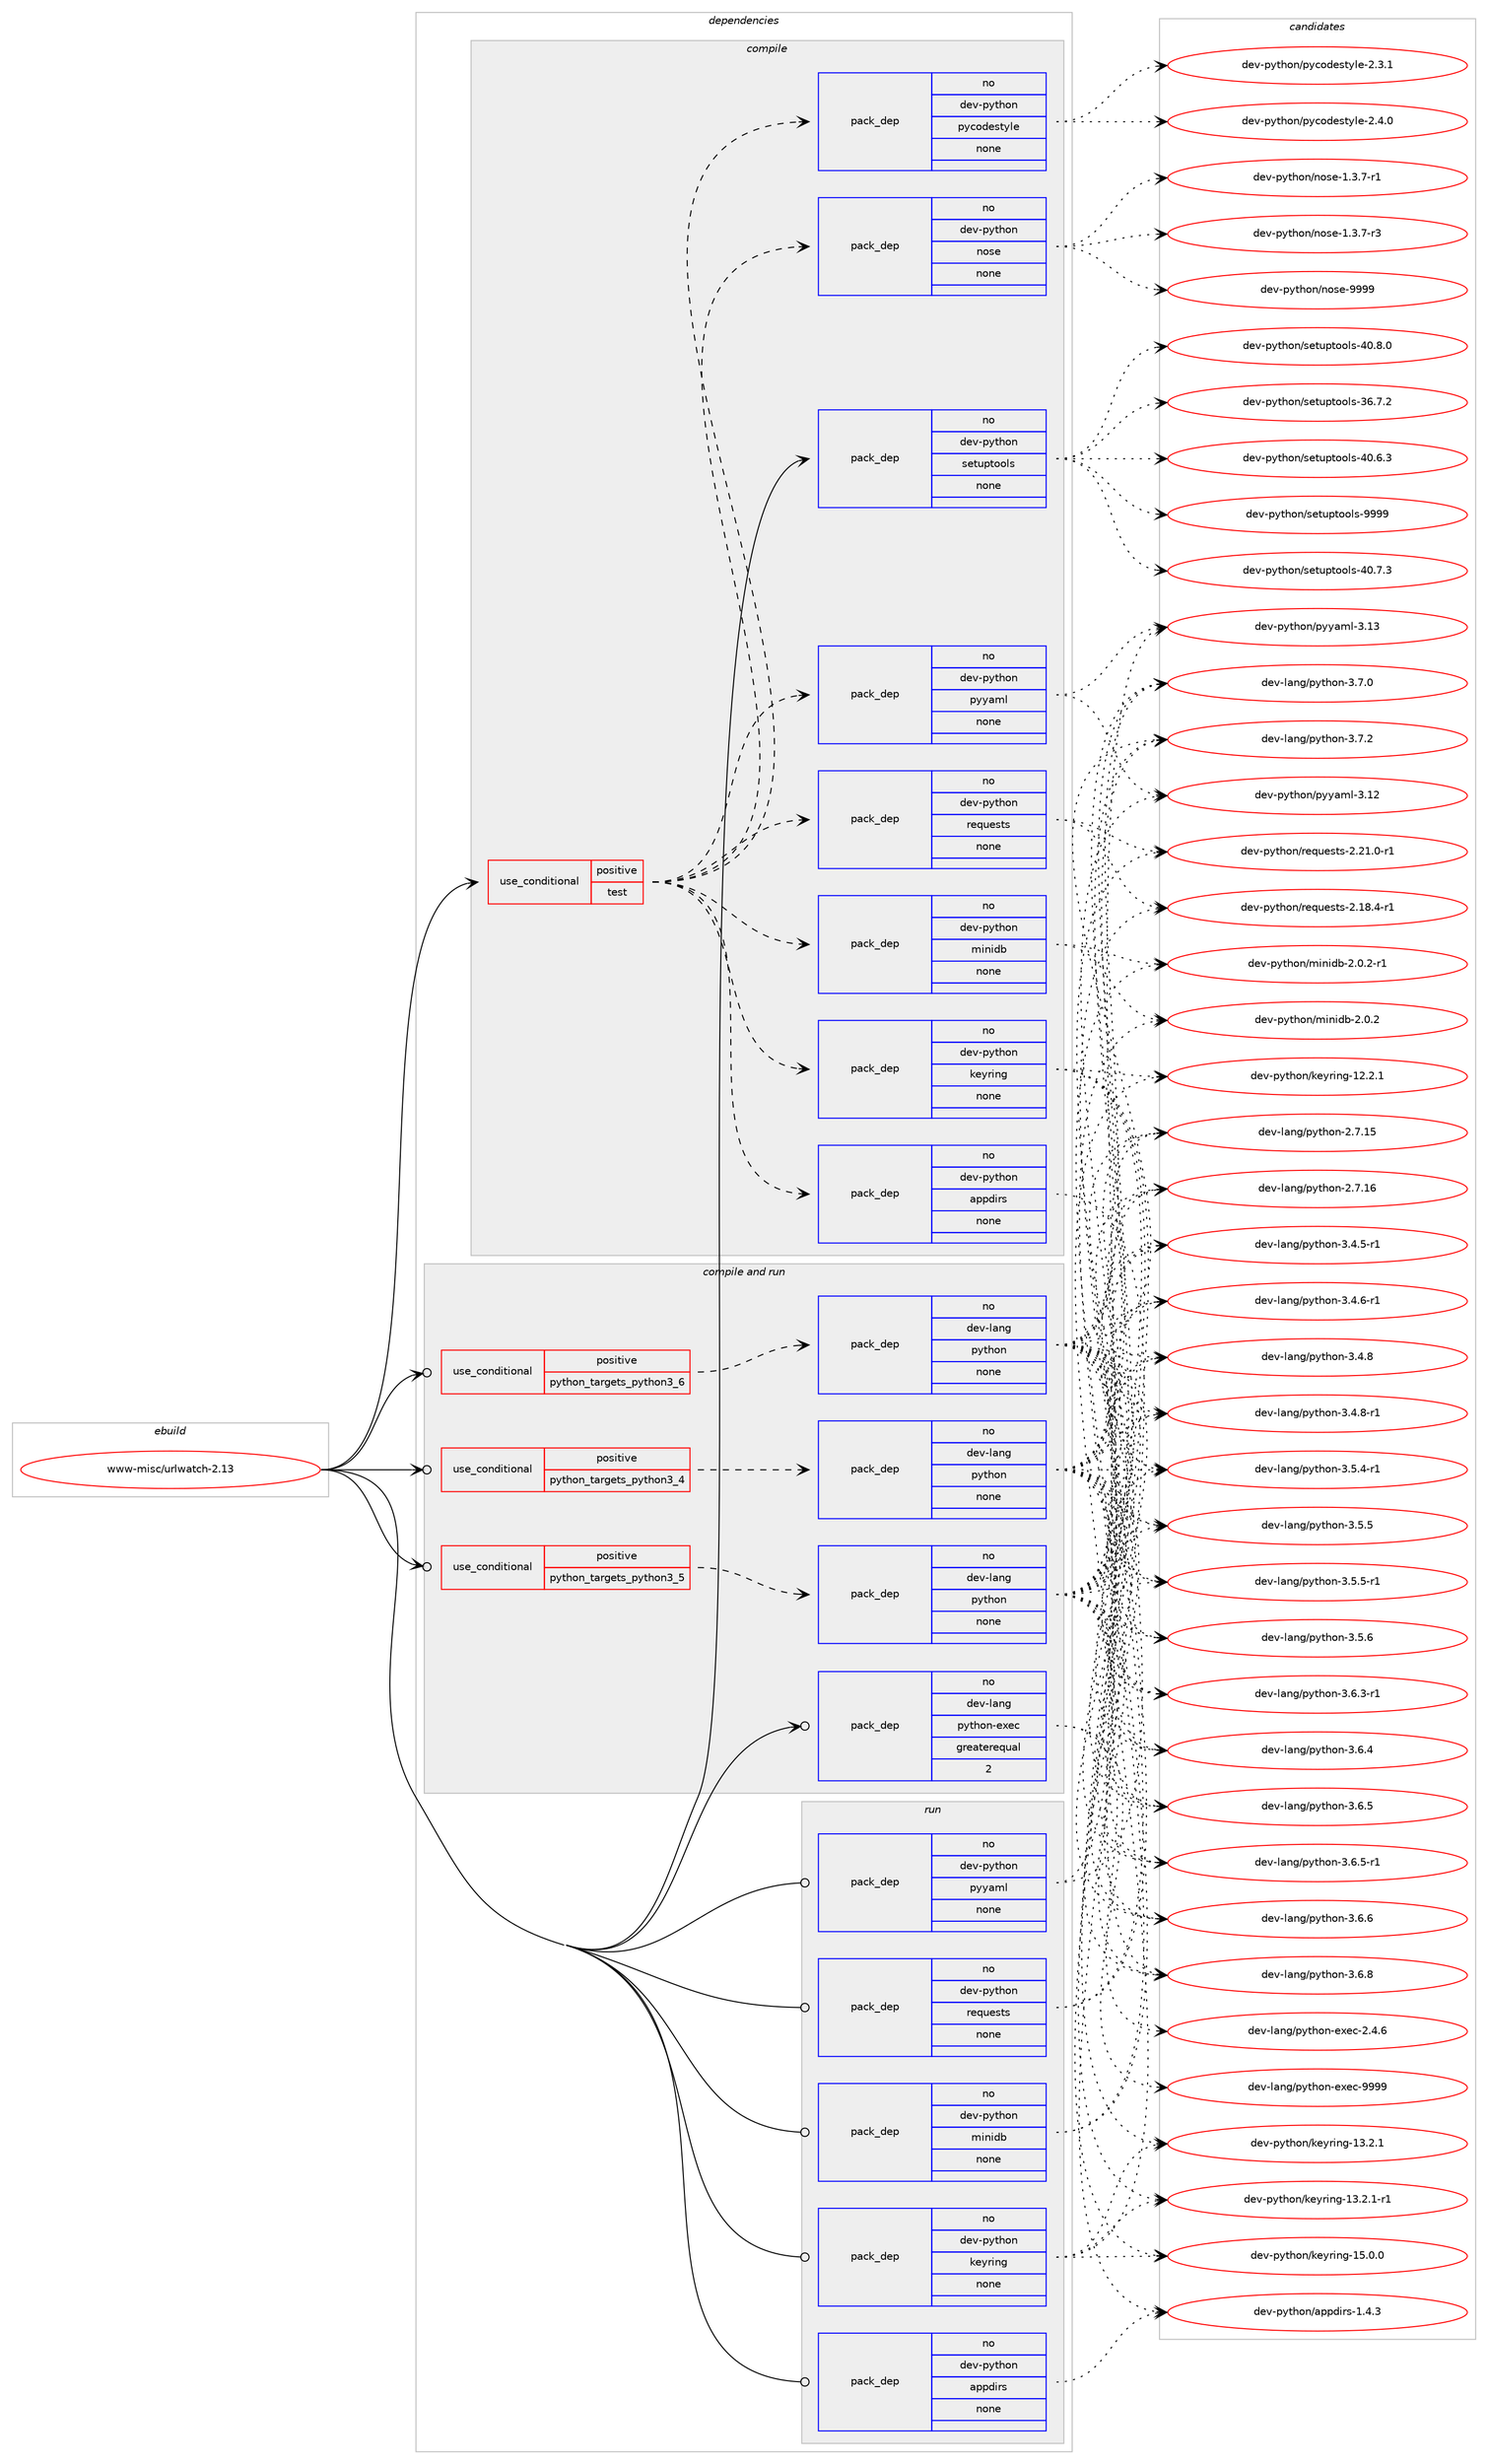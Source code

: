 digraph prolog {

# *************
# Graph options
# *************

newrank=true;
concentrate=true;
compound=true;
graph [rankdir=LR,fontname=Helvetica,fontsize=10,ranksep=1.5];#, ranksep=2.5, nodesep=0.2];
edge  [arrowhead=vee];
node  [fontname=Helvetica,fontsize=10];

# **********
# The ebuild
# **********

subgraph cluster_leftcol {
color=gray;
rank=same;
label=<<i>ebuild</i>>;
id [label="www-misc/urlwatch-2.13", color=red, width=4, href="../www-misc/urlwatch-2.13.svg"];
}

# ****************
# The dependencies
# ****************

subgraph cluster_midcol {
color=gray;
label=<<i>dependencies</i>>;
subgraph cluster_compile {
fillcolor="#eeeeee";
style=filled;
label=<<i>compile</i>>;
subgraph cond464275 {
dependency1750325 [label=<<TABLE BORDER="0" CELLBORDER="1" CELLSPACING="0" CELLPADDING="4"><TR><TD ROWSPAN="3" CELLPADDING="10">use_conditional</TD></TR><TR><TD>positive</TD></TR><TR><TD>test</TD></TR></TABLE>>, shape=none, color=red];
subgraph pack1256776 {
dependency1750326 [label=<<TABLE BORDER="0" CELLBORDER="1" CELLSPACING="0" CELLPADDING="4" WIDTH="220"><TR><TD ROWSPAN="6" CELLPADDING="30">pack_dep</TD></TR><TR><TD WIDTH="110">no</TD></TR><TR><TD>dev-python</TD></TR><TR><TD>appdirs</TD></TR><TR><TD>none</TD></TR><TR><TD></TD></TR></TABLE>>, shape=none, color=blue];
}
dependency1750325:e -> dependency1750326:w [weight=20,style="dashed",arrowhead="vee"];
subgraph pack1256777 {
dependency1750327 [label=<<TABLE BORDER="0" CELLBORDER="1" CELLSPACING="0" CELLPADDING="4" WIDTH="220"><TR><TD ROWSPAN="6" CELLPADDING="30">pack_dep</TD></TR><TR><TD WIDTH="110">no</TD></TR><TR><TD>dev-python</TD></TR><TR><TD>keyring</TD></TR><TR><TD>none</TD></TR><TR><TD></TD></TR></TABLE>>, shape=none, color=blue];
}
dependency1750325:e -> dependency1750327:w [weight=20,style="dashed",arrowhead="vee"];
subgraph pack1256778 {
dependency1750328 [label=<<TABLE BORDER="0" CELLBORDER="1" CELLSPACING="0" CELLPADDING="4" WIDTH="220"><TR><TD ROWSPAN="6" CELLPADDING="30">pack_dep</TD></TR><TR><TD WIDTH="110">no</TD></TR><TR><TD>dev-python</TD></TR><TR><TD>minidb</TD></TR><TR><TD>none</TD></TR><TR><TD></TD></TR></TABLE>>, shape=none, color=blue];
}
dependency1750325:e -> dependency1750328:w [weight=20,style="dashed",arrowhead="vee"];
subgraph pack1256779 {
dependency1750329 [label=<<TABLE BORDER="0" CELLBORDER="1" CELLSPACING="0" CELLPADDING="4" WIDTH="220"><TR><TD ROWSPAN="6" CELLPADDING="30">pack_dep</TD></TR><TR><TD WIDTH="110">no</TD></TR><TR><TD>dev-python</TD></TR><TR><TD>pyyaml</TD></TR><TR><TD>none</TD></TR><TR><TD></TD></TR></TABLE>>, shape=none, color=blue];
}
dependency1750325:e -> dependency1750329:w [weight=20,style="dashed",arrowhead="vee"];
subgraph pack1256780 {
dependency1750330 [label=<<TABLE BORDER="0" CELLBORDER="1" CELLSPACING="0" CELLPADDING="4" WIDTH="220"><TR><TD ROWSPAN="6" CELLPADDING="30">pack_dep</TD></TR><TR><TD WIDTH="110">no</TD></TR><TR><TD>dev-python</TD></TR><TR><TD>requests</TD></TR><TR><TD>none</TD></TR><TR><TD></TD></TR></TABLE>>, shape=none, color=blue];
}
dependency1750325:e -> dependency1750330:w [weight=20,style="dashed",arrowhead="vee"];
subgraph pack1256781 {
dependency1750331 [label=<<TABLE BORDER="0" CELLBORDER="1" CELLSPACING="0" CELLPADDING="4" WIDTH="220"><TR><TD ROWSPAN="6" CELLPADDING="30">pack_dep</TD></TR><TR><TD WIDTH="110">no</TD></TR><TR><TD>dev-python</TD></TR><TR><TD>nose</TD></TR><TR><TD>none</TD></TR><TR><TD></TD></TR></TABLE>>, shape=none, color=blue];
}
dependency1750325:e -> dependency1750331:w [weight=20,style="dashed",arrowhead="vee"];
subgraph pack1256782 {
dependency1750332 [label=<<TABLE BORDER="0" CELLBORDER="1" CELLSPACING="0" CELLPADDING="4" WIDTH="220"><TR><TD ROWSPAN="6" CELLPADDING="30">pack_dep</TD></TR><TR><TD WIDTH="110">no</TD></TR><TR><TD>dev-python</TD></TR><TR><TD>pycodestyle</TD></TR><TR><TD>none</TD></TR><TR><TD></TD></TR></TABLE>>, shape=none, color=blue];
}
dependency1750325:e -> dependency1750332:w [weight=20,style="dashed",arrowhead="vee"];
}
id:e -> dependency1750325:w [weight=20,style="solid",arrowhead="vee"];
subgraph pack1256783 {
dependency1750333 [label=<<TABLE BORDER="0" CELLBORDER="1" CELLSPACING="0" CELLPADDING="4" WIDTH="220"><TR><TD ROWSPAN="6" CELLPADDING="30">pack_dep</TD></TR><TR><TD WIDTH="110">no</TD></TR><TR><TD>dev-python</TD></TR><TR><TD>setuptools</TD></TR><TR><TD>none</TD></TR><TR><TD></TD></TR></TABLE>>, shape=none, color=blue];
}
id:e -> dependency1750333:w [weight=20,style="solid",arrowhead="vee"];
}
subgraph cluster_compileandrun {
fillcolor="#eeeeee";
style=filled;
label=<<i>compile and run</i>>;
subgraph cond464276 {
dependency1750334 [label=<<TABLE BORDER="0" CELLBORDER="1" CELLSPACING="0" CELLPADDING="4"><TR><TD ROWSPAN="3" CELLPADDING="10">use_conditional</TD></TR><TR><TD>positive</TD></TR><TR><TD>python_targets_python3_4</TD></TR></TABLE>>, shape=none, color=red];
subgraph pack1256784 {
dependency1750335 [label=<<TABLE BORDER="0" CELLBORDER="1" CELLSPACING="0" CELLPADDING="4" WIDTH="220"><TR><TD ROWSPAN="6" CELLPADDING="30">pack_dep</TD></TR><TR><TD WIDTH="110">no</TD></TR><TR><TD>dev-lang</TD></TR><TR><TD>python</TD></TR><TR><TD>none</TD></TR><TR><TD></TD></TR></TABLE>>, shape=none, color=blue];
}
dependency1750334:e -> dependency1750335:w [weight=20,style="dashed",arrowhead="vee"];
}
id:e -> dependency1750334:w [weight=20,style="solid",arrowhead="odotvee"];
subgraph cond464277 {
dependency1750336 [label=<<TABLE BORDER="0" CELLBORDER="1" CELLSPACING="0" CELLPADDING="4"><TR><TD ROWSPAN="3" CELLPADDING="10">use_conditional</TD></TR><TR><TD>positive</TD></TR><TR><TD>python_targets_python3_5</TD></TR></TABLE>>, shape=none, color=red];
subgraph pack1256785 {
dependency1750337 [label=<<TABLE BORDER="0" CELLBORDER="1" CELLSPACING="0" CELLPADDING="4" WIDTH="220"><TR><TD ROWSPAN="6" CELLPADDING="30">pack_dep</TD></TR><TR><TD WIDTH="110">no</TD></TR><TR><TD>dev-lang</TD></TR><TR><TD>python</TD></TR><TR><TD>none</TD></TR><TR><TD></TD></TR></TABLE>>, shape=none, color=blue];
}
dependency1750336:e -> dependency1750337:w [weight=20,style="dashed",arrowhead="vee"];
}
id:e -> dependency1750336:w [weight=20,style="solid",arrowhead="odotvee"];
subgraph cond464278 {
dependency1750338 [label=<<TABLE BORDER="0" CELLBORDER="1" CELLSPACING="0" CELLPADDING="4"><TR><TD ROWSPAN="3" CELLPADDING="10">use_conditional</TD></TR><TR><TD>positive</TD></TR><TR><TD>python_targets_python3_6</TD></TR></TABLE>>, shape=none, color=red];
subgraph pack1256786 {
dependency1750339 [label=<<TABLE BORDER="0" CELLBORDER="1" CELLSPACING="0" CELLPADDING="4" WIDTH="220"><TR><TD ROWSPAN="6" CELLPADDING="30">pack_dep</TD></TR><TR><TD WIDTH="110">no</TD></TR><TR><TD>dev-lang</TD></TR><TR><TD>python</TD></TR><TR><TD>none</TD></TR><TR><TD></TD></TR></TABLE>>, shape=none, color=blue];
}
dependency1750338:e -> dependency1750339:w [weight=20,style="dashed",arrowhead="vee"];
}
id:e -> dependency1750338:w [weight=20,style="solid",arrowhead="odotvee"];
subgraph pack1256787 {
dependency1750340 [label=<<TABLE BORDER="0" CELLBORDER="1" CELLSPACING="0" CELLPADDING="4" WIDTH="220"><TR><TD ROWSPAN="6" CELLPADDING="30">pack_dep</TD></TR><TR><TD WIDTH="110">no</TD></TR><TR><TD>dev-lang</TD></TR><TR><TD>python-exec</TD></TR><TR><TD>greaterequal</TD></TR><TR><TD>2</TD></TR></TABLE>>, shape=none, color=blue];
}
id:e -> dependency1750340:w [weight=20,style="solid",arrowhead="odotvee"];
}
subgraph cluster_run {
fillcolor="#eeeeee";
style=filled;
label=<<i>run</i>>;
subgraph pack1256788 {
dependency1750341 [label=<<TABLE BORDER="0" CELLBORDER="1" CELLSPACING="0" CELLPADDING="4" WIDTH="220"><TR><TD ROWSPAN="6" CELLPADDING="30">pack_dep</TD></TR><TR><TD WIDTH="110">no</TD></TR><TR><TD>dev-python</TD></TR><TR><TD>appdirs</TD></TR><TR><TD>none</TD></TR><TR><TD></TD></TR></TABLE>>, shape=none, color=blue];
}
id:e -> dependency1750341:w [weight=20,style="solid",arrowhead="odot"];
subgraph pack1256789 {
dependency1750342 [label=<<TABLE BORDER="0" CELLBORDER="1" CELLSPACING="0" CELLPADDING="4" WIDTH="220"><TR><TD ROWSPAN="6" CELLPADDING="30">pack_dep</TD></TR><TR><TD WIDTH="110">no</TD></TR><TR><TD>dev-python</TD></TR><TR><TD>keyring</TD></TR><TR><TD>none</TD></TR><TR><TD></TD></TR></TABLE>>, shape=none, color=blue];
}
id:e -> dependency1750342:w [weight=20,style="solid",arrowhead="odot"];
subgraph pack1256790 {
dependency1750343 [label=<<TABLE BORDER="0" CELLBORDER="1" CELLSPACING="0" CELLPADDING="4" WIDTH="220"><TR><TD ROWSPAN="6" CELLPADDING="30">pack_dep</TD></TR><TR><TD WIDTH="110">no</TD></TR><TR><TD>dev-python</TD></TR><TR><TD>minidb</TD></TR><TR><TD>none</TD></TR><TR><TD></TD></TR></TABLE>>, shape=none, color=blue];
}
id:e -> dependency1750343:w [weight=20,style="solid",arrowhead="odot"];
subgraph pack1256791 {
dependency1750344 [label=<<TABLE BORDER="0" CELLBORDER="1" CELLSPACING="0" CELLPADDING="4" WIDTH="220"><TR><TD ROWSPAN="6" CELLPADDING="30">pack_dep</TD></TR><TR><TD WIDTH="110">no</TD></TR><TR><TD>dev-python</TD></TR><TR><TD>pyyaml</TD></TR><TR><TD>none</TD></TR><TR><TD></TD></TR></TABLE>>, shape=none, color=blue];
}
id:e -> dependency1750344:w [weight=20,style="solid",arrowhead="odot"];
subgraph pack1256792 {
dependency1750345 [label=<<TABLE BORDER="0" CELLBORDER="1" CELLSPACING="0" CELLPADDING="4" WIDTH="220"><TR><TD ROWSPAN="6" CELLPADDING="30">pack_dep</TD></TR><TR><TD WIDTH="110">no</TD></TR><TR><TD>dev-python</TD></TR><TR><TD>requests</TD></TR><TR><TD>none</TD></TR><TR><TD></TD></TR></TABLE>>, shape=none, color=blue];
}
id:e -> dependency1750345:w [weight=20,style="solid",arrowhead="odot"];
}
}

# **************
# The candidates
# **************

subgraph cluster_choices {
rank=same;
color=gray;
label=<<i>candidates</i>>;

subgraph choice1256776 {
color=black;
nodesep=1;
choice100101118451121211161041111104797112112100105114115454946524651 [label="dev-python/appdirs-1.4.3", color=red, width=4,href="../dev-python/appdirs-1.4.3.svg"];
dependency1750326:e -> choice100101118451121211161041111104797112112100105114115454946524651:w [style=dotted,weight="100"];
}
subgraph choice1256777 {
color=black;
nodesep=1;
choice100101118451121211161041111104710710112111410511010345495046504649 [label="dev-python/keyring-12.2.1", color=red, width=4,href="../dev-python/keyring-12.2.1.svg"];
choice100101118451121211161041111104710710112111410511010345495146504649 [label="dev-python/keyring-13.2.1", color=red, width=4,href="../dev-python/keyring-13.2.1.svg"];
choice1001011184511212111610411111047107101121114105110103454951465046494511449 [label="dev-python/keyring-13.2.1-r1", color=red, width=4,href="../dev-python/keyring-13.2.1-r1.svg"];
choice100101118451121211161041111104710710112111410511010345495346484648 [label="dev-python/keyring-15.0.0", color=red, width=4,href="../dev-python/keyring-15.0.0.svg"];
dependency1750327:e -> choice100101118451121211161041111104710710112111410511010345495046504649:w [style=dotted,weight="100"];
dependency1750327:e -> choice100101118451121211161041111104710710112111410511010345495146504649:w [style=dotted,weight="100"];
dependency1750327:e -> choice1001011184511212111610411111047107101121114105110103454951465046494511449:w [style=dotted,weight="100"];
dependency1750327:e -> choice100101118451121211161041111104710710112111410511010345495346484648:w [style=dotted,weight="100"];
}
subgraph choice1256778 {
color=black;
nodesep=1;
choice100101118451121211161041111104710910511010510098455046484650 [label="dev-python/minidb-2.0.2", color=red, width=4,href="../dev-python/minidb-2.0.2.svg"];
choice1001011184511212111610411111047109105110105100984550464846504511449 [label="dev-python/minidb-2.0.2-r1", color=red, width=4,href="../dev-python/minidb-2.0.2-r1.svg"];
dependency1750328:e -> choice100101118451121211161041111104710910511010510098455046484650:w [style=dotted,weight="100"];
dependency1750328:e -> choice1001011184511212111610411111047109105110105100984550464846504511449:w [style=dotted,weight="100"];
}
subgraph choice1256779 {
color=black;
nodesep=1;
choice1001011184511212111610411111047112121121971091084551464950 [label="dev-python/pyyaml-3.12", color=red, width=4,href="../dev-python/pyyaml-3.12.svg"];
choice1001011184511212111610411111047112121121971091084551464951 [label="dev-python/pyyaml-3.13", color=red, width=4,href="../dev-python/pyyaml-3.13.svg"];
dependency1750329:e -> choice1001011184511212111610411111047112121121971091084551464950:w [style=dotted,weight="100"];
dependency1750329:e -> choice1001011184511212111610411111047112121121971091084551464951:w [style=dotted,weight="100"];
}
subgraph choice1256780 {
color=black;
nodesep=1;
choice1001011184511212111610411111047114101113117101115116115455046495646524511449 [label="dev-python/requests-2.18.4-r1", color=red, width=4,href="../dev-python/requests-2.18.4-r1.svg"];
choice1001011184511212111610411111047114101113117101115116115455046504946484511449 [label="dev-python/requests-2.21.0-r1", color=red, width=4,href="../dev-python/requests-2.21.0-r1.svg"];
dependency1750330:e -> choice1001011184511212111610411111047114101113117101115116115455046495646524511449:w [style=dotted,weight="100"];
dependency1750330:e -> choice1001011184511212111610411111047114101113117101115116115455046504946484511449:w [style=dotted,weight="100"];
}
subgraph choice1256781 {
color=black;
nodesep=1;
choice10010111845112121116104111110471101111151014549465146554511449 [label="dev-python/nose-1.3.7-r1", color=red, width=4,href="../dev-python/nose-1.3.7-r1.svg"];
choice10010111845112121116104111110471101111151014549465146554511451 [label="dev-python/nose-1.3.7-r3", color=red, width=4,href="../dev-python/nose-1.3.7-r3.svg"];
choice10010111845112121116104111110471101111151014557575757 [label="dev-python/nose-9999", color=red, width=4,href="../dev-python/nose-9999.svg"];
dependency1750331:e -> choice10010111845112121116104111110471101111151014549465146554511449:w [style=dotted,weight="100"];
dependency1750331:e -> choice10010111845112121116104111110471101111151014549465146554511451:w [style=dotted,weight="100"];
dependency1750331:e -> choice10010111845112121116104111110471101111151014557575757:w [style=dotted,weight="100"];
}
subgraph choice1256782 {
color=black;
nodesep=1;
choice100101118451121211161041111104711212199111100101115116121108101455046514649 [label="dev-python/pycodestyle-2.3.1", color=red, width=4,href="../dev-python/pycodestyle-2.3.1.svg"];
choice100101118451121211161041111104711212199111100101115116121108101455046524648 [label="dev-python/pycodestyle-2.4.0", color=red, width=4,href="../dev-python/pycodestyle-2.4.0.svg"];
dependency1750332:e -> choice100101118451121211161041111104711212199111100101115116121108101455046514649:w [style=dotted,weight="100"];
dependency1750332:e -> choice100101118451121211161041111104711212199111100101115116121108101455046524648:w [style=dotted,weight="100"];
}
subgraph choice1256783 {
color=black;
nodesep=1;
choice100101118451121211161041111104711510111611711211611111110811545515446554650 [label="dev-python/setuptools-36.7.2", color=red, width=4,href="../dev-python/setuptools-36.7.2.svg"];
choice100101118451121211161041111104711510111611711211611111110811545524846544651 [label="dev-python/setuptools-40.6.3", color=red, width=4,href="../dev-python/setuptools-40.6.3.svg"];
choice100101118451121211161041111104711510111611711211611111110811545524846554651 [label="dev-python/setuptools-40.7.3", color=red, width=4,href="../dev-python/setuptools-40.7.3.svg"];
choice100101118451121211161041111104711510111611711211611111110811545524846564648 [label="dev-python/setuptools-40.8.0", color=red, width=4,href="../dev-python/setuptools-40.8.0.svg"];
choice10010111845112121116104111110471151011161171121161111111081154557575757 [label="dev-python/setuptools-9999", color=red, width=4,href="../dev-python/setuptools-9999.svg"];
dependency1750333:e -> choice100101118451121211161041111104711510111611711211611111110811545515446554650:w [style=dotted,weight="100"];
dependency1750333:e -> choice100101118451121211161041111104711510111611711211611111110811545524846544651:w [style=dotted,weight="100"];
dependency1750333:e -> choice100101118451121211161041111104711510111611711211611111110811545524846554651:w [style=dotted,weight="100"];
dependency1750333:e -> choice100101118451121211161041111104711510111611711211611111110811545524846564648:w [style=dotted,weight="100"];
dependency1750333:e -> choice10010111845112121116104111110471151011161171121161111111081154557575757:w [style=dotted,weight="100"];
}
subgraph choice1256784 {
color=black;
nodesep=1;
choice10010111845108971101034711212111610411111045504655464953 [label="dev-lang/python-2.7.15", color=red, width=4,href="../dev-lang/python-2.7.15.svg"];
choice10010111845108971101034711212111610411111045504655464954 [label="dev-lang/python-2.7.16", color=red, width=4,href="../dev-lang/python-2.7.16.svg"];
choice1001011184510897110103471121211161041111104551465246534511449 [label="dev-lang/python-3.4.5-r1", color=red, width=4,href="../dev-lang/python-3.4.5-r1.svg"];
choice1001011184510897110103471121211161041111104551465246544511449 [label="dev-lang/python-3.4.6-r1", color=red, width=4,href="../dev-lang/python-3.4.6-r1.svg"];
choice100101118451089711010347112121116104111110455146524656 [label="dev-lang/python-3.4.8", color=red, width=4,href="../dev-lang/python-3.4.8.svg"];
choice1001011184510897110103471121211161041111104551465246564511449 [label="dev-lang/python-3.4.8-r1", color=red, width=4,href="../dev-lang/python-3.4.8-r1.svg"];
choice1001011184510897110103471121211161041111104551465346524511449 [label="dev-lang/python-3.5.4-r1", color=red, width=4,href="../dev-lang/python-3.5.4-r1.svg"];
choice100101118451089711010347112121116104111110455146534653 [label="dev-lang/python-3.5.5", color=red, width=4,href="../dev-lang/python-3.5.5.svg"];
choice1001011184510897110103471121211161041111104551465346534511449 [label="dev-lang/python-3.5.5-r1", color=red, width=4,href="../dev-lang/python-3.5.5-r1.svg"];
choice100101118451089711010347112121116104111110455146534654 [label="dev-lang/python-3.5.6", color=red, width=4,href="../dev-lang/python-3.5.6.svg"];
choice1001011184510897110103471121211161041111104551465446514511449 [label="dev-lang/python-3.6.3-r1", color=red, width=4,href="../dev-lang/python-3.6.3-r1.svg"];
choice100101118451089711010347112121116104111110455146544652 [label="dev-lang/python-3.6.4", color=red, width=4,href="../dev-lang/python-3.6.4.svg"];
choice100101118451089711010347112121116104111110455146544653 [label="dev-lang/python-3.6.5", color=red, width=4,href="../dev-lang/python-3.6.5.svg"];
choice1001011184510897110103471121211161041111104551465446534511449 [label="dev-lang/python-3.6.5-r1", color=red, width=4,href="../dev-lang/python-3.6.5-r1.svg"];
choice100101118451089711010347112121116104111110455146544654 [label="dev-lang/python-3.6.6", color=red, width=4,href="../dev-lang/python-3.6.6.svg"];
choice100101118451089711010347112121116104111110455146544656 [label="dev-lang/python-3.6.8", color=red, width=4,href="../dev-lang/python-3.6.8.svg"];
choice100101118451089711010347112121116104111110455146554648 [label="dev-lang/python-3.7.0", color=red, width=4,href="../dev-lang/python-3.7.0.svg"];
choice100101118451089711010347112121116104111110455146554650 [label="dev-lang/python-3.7.2", color=red, width=4,href="../dev-lang/python-3.7.2.svg"];
dependency1750335:e -> choice10010111845108971101034711212111610411111045504655464953:w [style=dotted,weight="100"];
dependency1750335:e -> choice10010111845108971101034711212111610411111045504655464954:w [style=dotted,weight="100"];
dependency1750335:e -> choice1001011184510897110103471121211161041111104551465246534511449:w [style=dotted,weight="100"];
dependency1750335:e -> choice1001011184510897110103471121211161041111104551465246544511449:w [style=dotted,weight="100"];
dependency1750335:e -> choice100101118451089711010347112121116104111110455146524656:w [style=dotted,weight="100"];
dependency1750335:e -> choice1001011184510897110103471121211161041111104551465246564511449:w [style=dotted,weight="100"];
dependency1750335:e -> choice1001011184510897110103471121211161041111104551465346524511449:w [style=dotted,weight="100"];
dependency1750335:e -> choice100101118451089711010347112121116104111110455146534653:w [style=dotted,weight="100"];
dependency1750335:e -> choice1001011184510897110103471121211161041111104551465346534511449:w [style=dotted,weight="100"];
dependency1750335:e -> choice100101118451089711010347112121116104111110455146534654:w [style=dotted,weight="100"];
dependency1750335:e -> choice1001011184510897110103471121211161041111104551465446514511449:w [style=dotted,weight="100"];
dependency1750335:e -> choice100101118451089711010347112121116104111110455146544652:w [style=dotted,weight="100"];
dependency1750335:e -> choice100101118451089711010347112121116104111110455146544653:w [style=dotted,weight="100"];
dependency1750335:e -> choice1001011184510897110103471121211161041111104551465446534511449:w [style=dotted,weight="100"];
dependency1750335:e -> choice100101118451089711010347112121116104111110455146544654:w [style=dotted,weight="100"];
dependency1750335:e -> choice100101118451089711010347112121116104111110455146544656:w [style=dotted,weight="100"];
dependency1750335:e -> choice100101118451089711010347112121116104111110455146554648:w [style=dotted,weight="100"];
dependency1750335:e -> choice100101118451089711010347112121116104111110455146554650:w [style=dotted,weight="100"];
}
subgraph choice1256785 {
color=black;
nodesep=1;
choice10010111845108971101034711212111610411111045504655464953 [label="dev-lang/python-2.7.15", color=red, width=4,href="../dev-lang/python-2.7.15.svg"];
choice10010111845108971101034711212111610411111045504655464954 [label="dev-lang/python-2.7.16", color=red, width=4,href="../dev-lang/python-2.7.16.svg"];
choice1001011184510897110103471121211161041111104551465246534511449 [label="dev-lang/python-3.4.5-r1", color=red, width=4,href="../dev-lang/python-3.4.5-r1.svg"];
choice1001011184510897110103471121211161041111104551465246544511449 [label="dev-lang/python-3.4.6-r1", color=red, width=4,href="../dev-lang/python-3.4.6-r1.svg"];
choice100101118451089711010347112121116104111110455146524656 [label="dev-lang/python-3.4.8", color=red, width=4,href="../dev-lang/python-3.4.8.svg"];
choice1001011184510897110103471121211161041111104551465246564511449 [label="dev-lang/python-3.4.8-r1", color=red, width=4,href="../dev-lang/python-3.4.8-r1.svg"];
choice1001011184510897110103471121211161041111104551465346524511449 [label="dev-lang/python-3.5.4-r1", color=red, width=4,href="../dev-lang/python-3.5.4-r1.svg"];
choice100101118451089711010347112121116104111110455146534653 [label="dev-lang/python-3.5.5", color=red, width=4,href="../dev-lang/python-3.5.5.svg"];
choice1001011184510897110103471121211161041111104551465346534511449 [label="dev-lang/python-3.5.5-r1", color=red, width=4,href="../dev-lang/python-3.5.5-r1.svg"];
choice100101118451089711010347112121116104111110455146534654 [label="dev-lang/python-3.5.6", color=red, width=4,href="../dev-lang/python-3.5.6.svg"];
choice1001011184510897110103471121211161041111104551465446514511449 [label="dev-lang/python-3.6.3-r1", color=red, width=4,href="../dev-lang/python-3.6.3-r1.svg"];
choice100101118451089711010347112121116104111110455146544652 [label="dev-lang/python-3.6.4", color=red, width=4,href="../dev-lang/python-3.6.4.svg"];
choice100101118451089711010347112121116104111110455146544653 [label="dev-lang/python-3.6.5", color=red, width=4,href="../dev-lang/python-3.6.5.svg"];
choice1001011184510897110103471121211161041111104551465446534511449 [label="dev-lang/python-3.6.5-r1", color=red, width=4,href="../dev-lang/python-3.6.5-r1.svg"];
choice100101118451089711010347112121116104111110455146544654 [label="dev-lang/python-3.6.6", color=red, width=4,href="../dev-lang/python-3.6.6.svg"];
choice100101118451089711010347112121116104111110455146544656 [label="dev-lang/python-3.6.8", color=red, width=4,href="../dev-lang/python-3.6.8.svg"];
choice100101118451089711010347112121116104111110455146554648 [label="dev-lang/python-3.7.0", color=red, width=4,href="../dev-lang/python-3.7.0.svg"];
choice100101118451089711010347112121116104111110455146554650 [label="dev-lang/python-3.7.2", color=red, width=4,href="../dev-lang/python-3.7.2.svg"];
dependency1750337:e -> choice10010111845108971101034711212111610411111045504655464953:w [style=dotted,weight="100"];
dependency1750337:e -> choice10010111845108971101034711212111610411111045504655464954:w [style=dotted,weight="100"];
dependency1750337:e -> choice1001011184510897110103471121211161041111104551465246534511449:w [style=dotted,weight="100"];
dependency1750337:e -> choice1001011184510897110103471121211161041111104551465246544511449:w [style=dotted,weight="100"];
dependency1750337:e -> choice100101118451089711010347112121116104111110455146524656:w [style=dotted,weight="100"];
dependency1750337:e -> choice1001011184510897110103471121211161041111104551465246564511449:w [style=dotted,weight="100"];
dependency1750337:e -> choice1001011184510897110103471121211161041111104551465346524511449:w [style=dotted,weight="100"];
dependency1750337:e -> choice100101118451089711010347112121116104111110455146534653:w [style=dotted,weight="100"];
dependency1750337:e -> choice1001011184510897110103471121211161041111104551465346534511449:w [style=dotted,weight="100"];
dependency1750337:e -> choice100101118451089711010347112121116104111110455146534654:w [style=dotted,weight="100"];
dependency1750337:e -> choice1001011184510897110103471121211161041111104551465446514511449:w [style=dotted,weight="100"];
dependency1750337:e -> choice100101118451089711010347112121116104111110455146544652:w [style=dotted,weight="100"];
dependency1750337:e -> choice100101118451089711010347112121116104111110455146544653:w [style=dotted,weight="100"];
dependency1750337:e -> choice1001011184510897110103471121211161041111104551465446534511449:w [style=dotted,weight="100"];
dependency1750337:e -> choice100101118451089711010347112121116104111110455146544654:w [style=dotted,weight="100"];
dependency1750337:e -> choice100101118451089711010347112121116104111110455146544656:w [style=dotted,weight="100"];
dependency1750337:e -> choice100101118451089711010347112121116104111110455146554648:w [style=dotted,weight="100"];
dependency1750337:e -> choice100101118451089711010347112121116104111110455146554650:w [style=dotted,weight="100"];
}
subgraph choice1256786 {
color=black;
nodesep=1;
choice10010111845108971101034711212111610411111045504655464953 [label="dev-lang/python-2.7.15", color=red, width=4,href="../dev-lang/python-2.7.15.svg"];
choice10010111845108971101034711212111610411111045504655464954 [label="dev-lang/python-2.7.16", color=red, width=4,href="../dev-lang/python-2.7.16.svg"];
choice1001011184510897110103471121211161041111104551465246534511449 [label="dev-lang/python-3.4.5-r1", color=red, width=4,href="../dev-lang/python-3.4.5-r1.svg"];
choice1001011184510897110103471121211161041111104551465246544511449 [label="dev-lang/python-3.4.6-r1", color=red, width=4,href="../dev-lang/python-3.4.6-r1.svg"];
choice100101118451089711010347112121116104111110455146524656 [label="dev-lang/python-3.4.8", color=red, width=4,href="../dev-lang/python-3.4.8.svg"];
choice1001011184510897110103471121211161041111104551465246564511449 [label="dev-lang/python-3.4.8-r1", color=red, width=4,href="../dev-lang/python-3.4.8-r1.svg"];
choice1001011184510897110103471121211161041111104551465346524511449 [label="dev-lang/python-3.5.4-r1", color=red, width=4,href="../dev-lang/python-3.5.4-r1.svg"];
choice100101118451089711010347112121116104111110455146534653 [label="dev-lang/python-3.5.5", color=red, width=4,href="../dev-lang/python-3.5.5.svg"];
choice1001011184510897110103471121211161041111104551465346534511449 [label="dev-lang/python-3.5.5-r1", color=red, width=4,href="../dev-lang/python-3.5.5-r1.svg"];
choice100101118451089711010347112121116104111110455146534654 [label="dev-lang/python-3.5.6", color=red, width=4,href="../dev-lang/python-3.5.6.svg"];
choice1001011184510897110103471121211161041111104551465446514511449 [label="dev-lang/python-3.6.3-r1", color=red, width=4,href="../dev-lang/python-3.6.3-r1.svg"];
choice100101118451089711010347112121116104111110455146544652 [label="dev-lang/python-3.6.4", color=red, width=4,href="../dev-lang/python-3.6.4.svg"];
choice100101118451089711010347112121116104111110455146544653 [label="dev-lang/python-3.6.5", color=red, width=4,href="../dev-lang/python-3.6.5.svg"];
choice1001011184510897110103471121211161041111104551465446534511449 [label="dev-lang/python-3.6.5-r1", color=red, width=4,href="../dev-lang/python-3.6.5-r1.svg"];
choice100101118451089711010347112121116104111110455146544654 [label="dev-lang/python-3.6.6", color=red, width=4,href="../dev-lang/python-3.6.6.svg"];
choice100101118451089711010347112121116104111110455146544656 [label="dev-lang/python-3.6.8", color=red, width=4,href="../dev-lang/python-3.6.8.svg"];
choice100101118451089711010347112121116104111110455146554648 [label="dev-lang/python-3.7.0", color=red, width=4,href="../dev-lang/python-3.7.0.svg"];
choice100101118451089711010347112121116104111110455146554650 [label="dev-lang/python-3.7.2", color=red, width=4,href="../dev-lang/python-3.7.2.svg"];
dependency1750339:e -> choice10010111845108971101034711212111610411111045504655464953:w [style=dotted,weight="100"];
dependency1750339:e -> choice10010111845108971101034711212111610411111045504655464954:w [style=dotted,weight="100"];
dependency1750339:e -> choice1001011184510897110103471121211161041111104551465246534511449:w [style=dotted,weight="100"];
dependency1750339:e -> choice1001011184510897110103471121211161041111104551465246544511449:w [style=dotted,weight="100"];
dependency1750339:e -> choice100101118451089711010347112121116104111110455146524656:w [style=dotted,weight="100"];
dependency1750339:e -> choice1001011184510897110103471121211161041111104551465246564511449:w [style=dotted,weight="100"];
dependency1750339:e -> choice1001011184510897110103471121211161041111104551465346524511449:w [style=dotted,weight="100"];
dependency1750339:e -> choice100101118451089711010347112121116104111110455146534653:w [style=dotted,weight="100"];
dependency1750339:e -> choice1001011184510897110103471121211161041111104551465346534511449:w [style=dotted,weight="100"];
dependency1750339:e -> choice100101118451089711010347112121116104111110455146534654:w [style=dotted,weight="100"];
dependency1750339:e -> choice1001011184510897110103471121211161041111104551465446514511449:w [style=dotted,weight="100"];
dependency1750339:e -> choice100101118451089711010347112121116104111110455146544652:w [style=dotted,weight="100"];
dependency1750339:e -> choice100101118451089711010347112121116104111110455146544653:w [style=dotted,weight="100"];
dependency1750339:e -> choice1001011184510897110103471121211161041111104551465446534511449:w [style=dotted,weight="100"];
dependency1750339:e -> choice100101118451089711010347112121116104111110455146544654:w [style=dotted,weight="100"];
dependency1750339:e -> choice100101118451089711010347112121116104111110455146544656:w [style=dotted,weight="100"];
dependency1750339:e -> choice100101118451089711010347112121116104111110455146554648:w [style=dotted,weight="100"];
dependency1750339:e -> choice100101118451089711010347112121116104111110455146554650:w [style=dotted,weight="100"];
}
subgraph choice1256787 {
color=black;
nodesep=1;
choice1001011184510897110103471121211161041111104510112010199455046524654 [label="dev-lang/python-exec-2.4.6", color=red, width=4,href="../dev-lang/python-exec-2.4.6.svg"];
choice10010111845108971101034711212111610411111045101120101994557575757 [label="dev-lang/python-exec-9999", color=red, width=4,href="../dev-lang/python-exec-9999.svg"];
dependency1750340:e -> choice1001011184510897110103471121211161041111104510112010199455046524654:w [style=dotted,weight="100"];
dependency1750340:e -> choice10010111845108971101034711212111610411111045101120101994557575757:w [style=dotted,weight="100"];
}
subgraph choice1256788 {
color=black;
nodesep=1;
choice100101118451121211161041111104797112112100105114115454946524651 [label="dev-python/appdirs-1.4.3", color=red, width=4,href="../dev-python/appdirs-1.4.3.svg"];
dependency1750341:e -> choice100101118451121211161041111104797112112100105114115454946524651:w [style=dotted,weight="100"];
}
subgraph choice1256789 {
color=black;
nodesep=1;
choice100101118451121211161041111104710710112111410511010345495046504649 [label="dev-python/keyring-12.2.1", color=red, width=4,href="../dev-python/keyring-12.2.1.svg"];
choice100101118451121211161041111104710710112111410511010345495146504649 [label="dev-python/keyring-13.2.1", color=red, width=4,href="../dev-python/keyring-13.2.1.svg"];
choice1001011184511212111610411111047107101121114105110103454951465046494511449 [label="dev-python/keyring-13.2.1-r1", color=red, width=4,href="../dev-python/keyring-13.2.1-r1.svg"];
choice100101118451121211161041111104710710112111410511010345495346484648 [label="dev-python/keyring-15.0.0", color=red, width=4,href="../dev-python/keyring-15.0.0.svg"];
dependency1750342:e -> choice100101118451121211161041111104710710112111410511010345495046504649:w [style=dotted,weight="100"];
dependency1750342:e -> choice100101118451121211161041111104710710112111410511010345495146504649:w [style=dotted,weight="100"];
dependency1750342:e -> choice1001011184511212111610411111047107101121114105110103454951465046494511449:w [style=dotted,weight="100"];
dependency1750342:e -> choice100101118451121211161041111104710710112111410511010345495346484648:w [style=dotted,weight="100"];
}
subgraph choice1256790 {
color=black;
nodesep=1;
choice100101118451121211161041111104710910511010510098455046484650 [label="dev-python/minidb-2.0.2", color=red, width=4,href="../dev-python/minidb-2.0.2.svg"];
choice1001011184511212111610411111047109105110105100984550464846504511449 [label="dev-python/minidb-2.0.2-r1", color=red, width=4,href="../dev-python/minidb-2.0.2-r1.svg"];
dependency1750343:e -> choice100101118451121211161041111104710910511010510098455046484650:w [style=dotted,weight="100"];
dependency1750343:e -> choice1001011184511212111610411111047109105110105100984550464846504511449:w [style=dotted,weight="100"];
}
subgraph choice1256791 {
color=black;
nodesep=1;
choice1001011184511212111610411111047112121121971091084551464950 [label="dev-python/pyyaml-3.12", color=red, width=4,href="../dev-python/pyyaml-3.12.svg"];
choice1001011184511212111610411111047112121121971091084551464951 [label="dev-python/pyyaml-3.13", color=red, width=4,href="../dev-python/pyyaml-3.13.svg"];
dependency1750344:e -> choice1001011184511212111610411111047112121121971091084551464950:w [style=dotted,weight="100"];
dependency1750344:e -> choice1001011184511212111610411111047112121121971091084551464951:w [style=dotted,weight="100"];
}
subgraph choice1256792 {
color=black;
nodesep=1;
choice1001011184511212111610411111047114101113117101115116115455046495646524511449 [label="dev-python/requests-2.18.4-r1", color=red, width=4,href="../dev-python/requests-2.18.4-r1.svg"];
choice1001011184511212111610411111047114101113117101115116115455046504946484511449 [label="dev-python/requests-2.21.0-r1", color=red, width=4,href="../dev-python/requests-2.21.0-r1.svg"];
dependency1750345:e -> choice1001011184511212111610411111047114101113117101115116115455046495646524511449:w [style=dotted,weight="100"];
dependency1750345:e -> choice1001011184511212111610411111047114101113117101115116115455046504946484511449:w [style=dotted,weight="100"];
}
}

}
